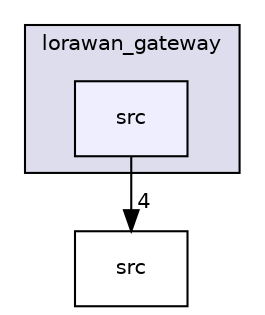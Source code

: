 digraph "examples/lorawan/lorawan_gateway/src" {
  compound=true
  node [ fontsize="10", fontname="Helvetica"];
  edge [ labelfontsize="10", labelfontname="Helvetica"];
  subgraph clusterdir_5d1c69764b274295163075e481a1dd83 {
    graph [ bgcolor="#ddddee", pencolor="black", label="lorawan_gateway" fontname="Helvetica", fontsize="10", URL="dir_5d1c69764b274295163075e481a1dd83.html"]
  dir_3e5a10d42a3ad3fd08781deeaee93ba6 [shape=box, label="src", style="filled", fillcolor="#eeeeff", pencolor="black", URL="dir_3e5a10d42a3ad3fd08781deeaee93ba6.html"];
  }
  dir_68267d1309a1af8e8297ef4c3efbcdba [shape=box label="src" URL="dir_68267d1309a1af8e8297ef4c3efbcdba.html"];
  dir_3e5a10d42a3ad3fd08781deeaee93ba6->dir_68267d1309a1af8e8297ef4c3efbcdba [headlabel="4", labeldistance=1.5 headhref="dir_000020_000021.html"];
}
